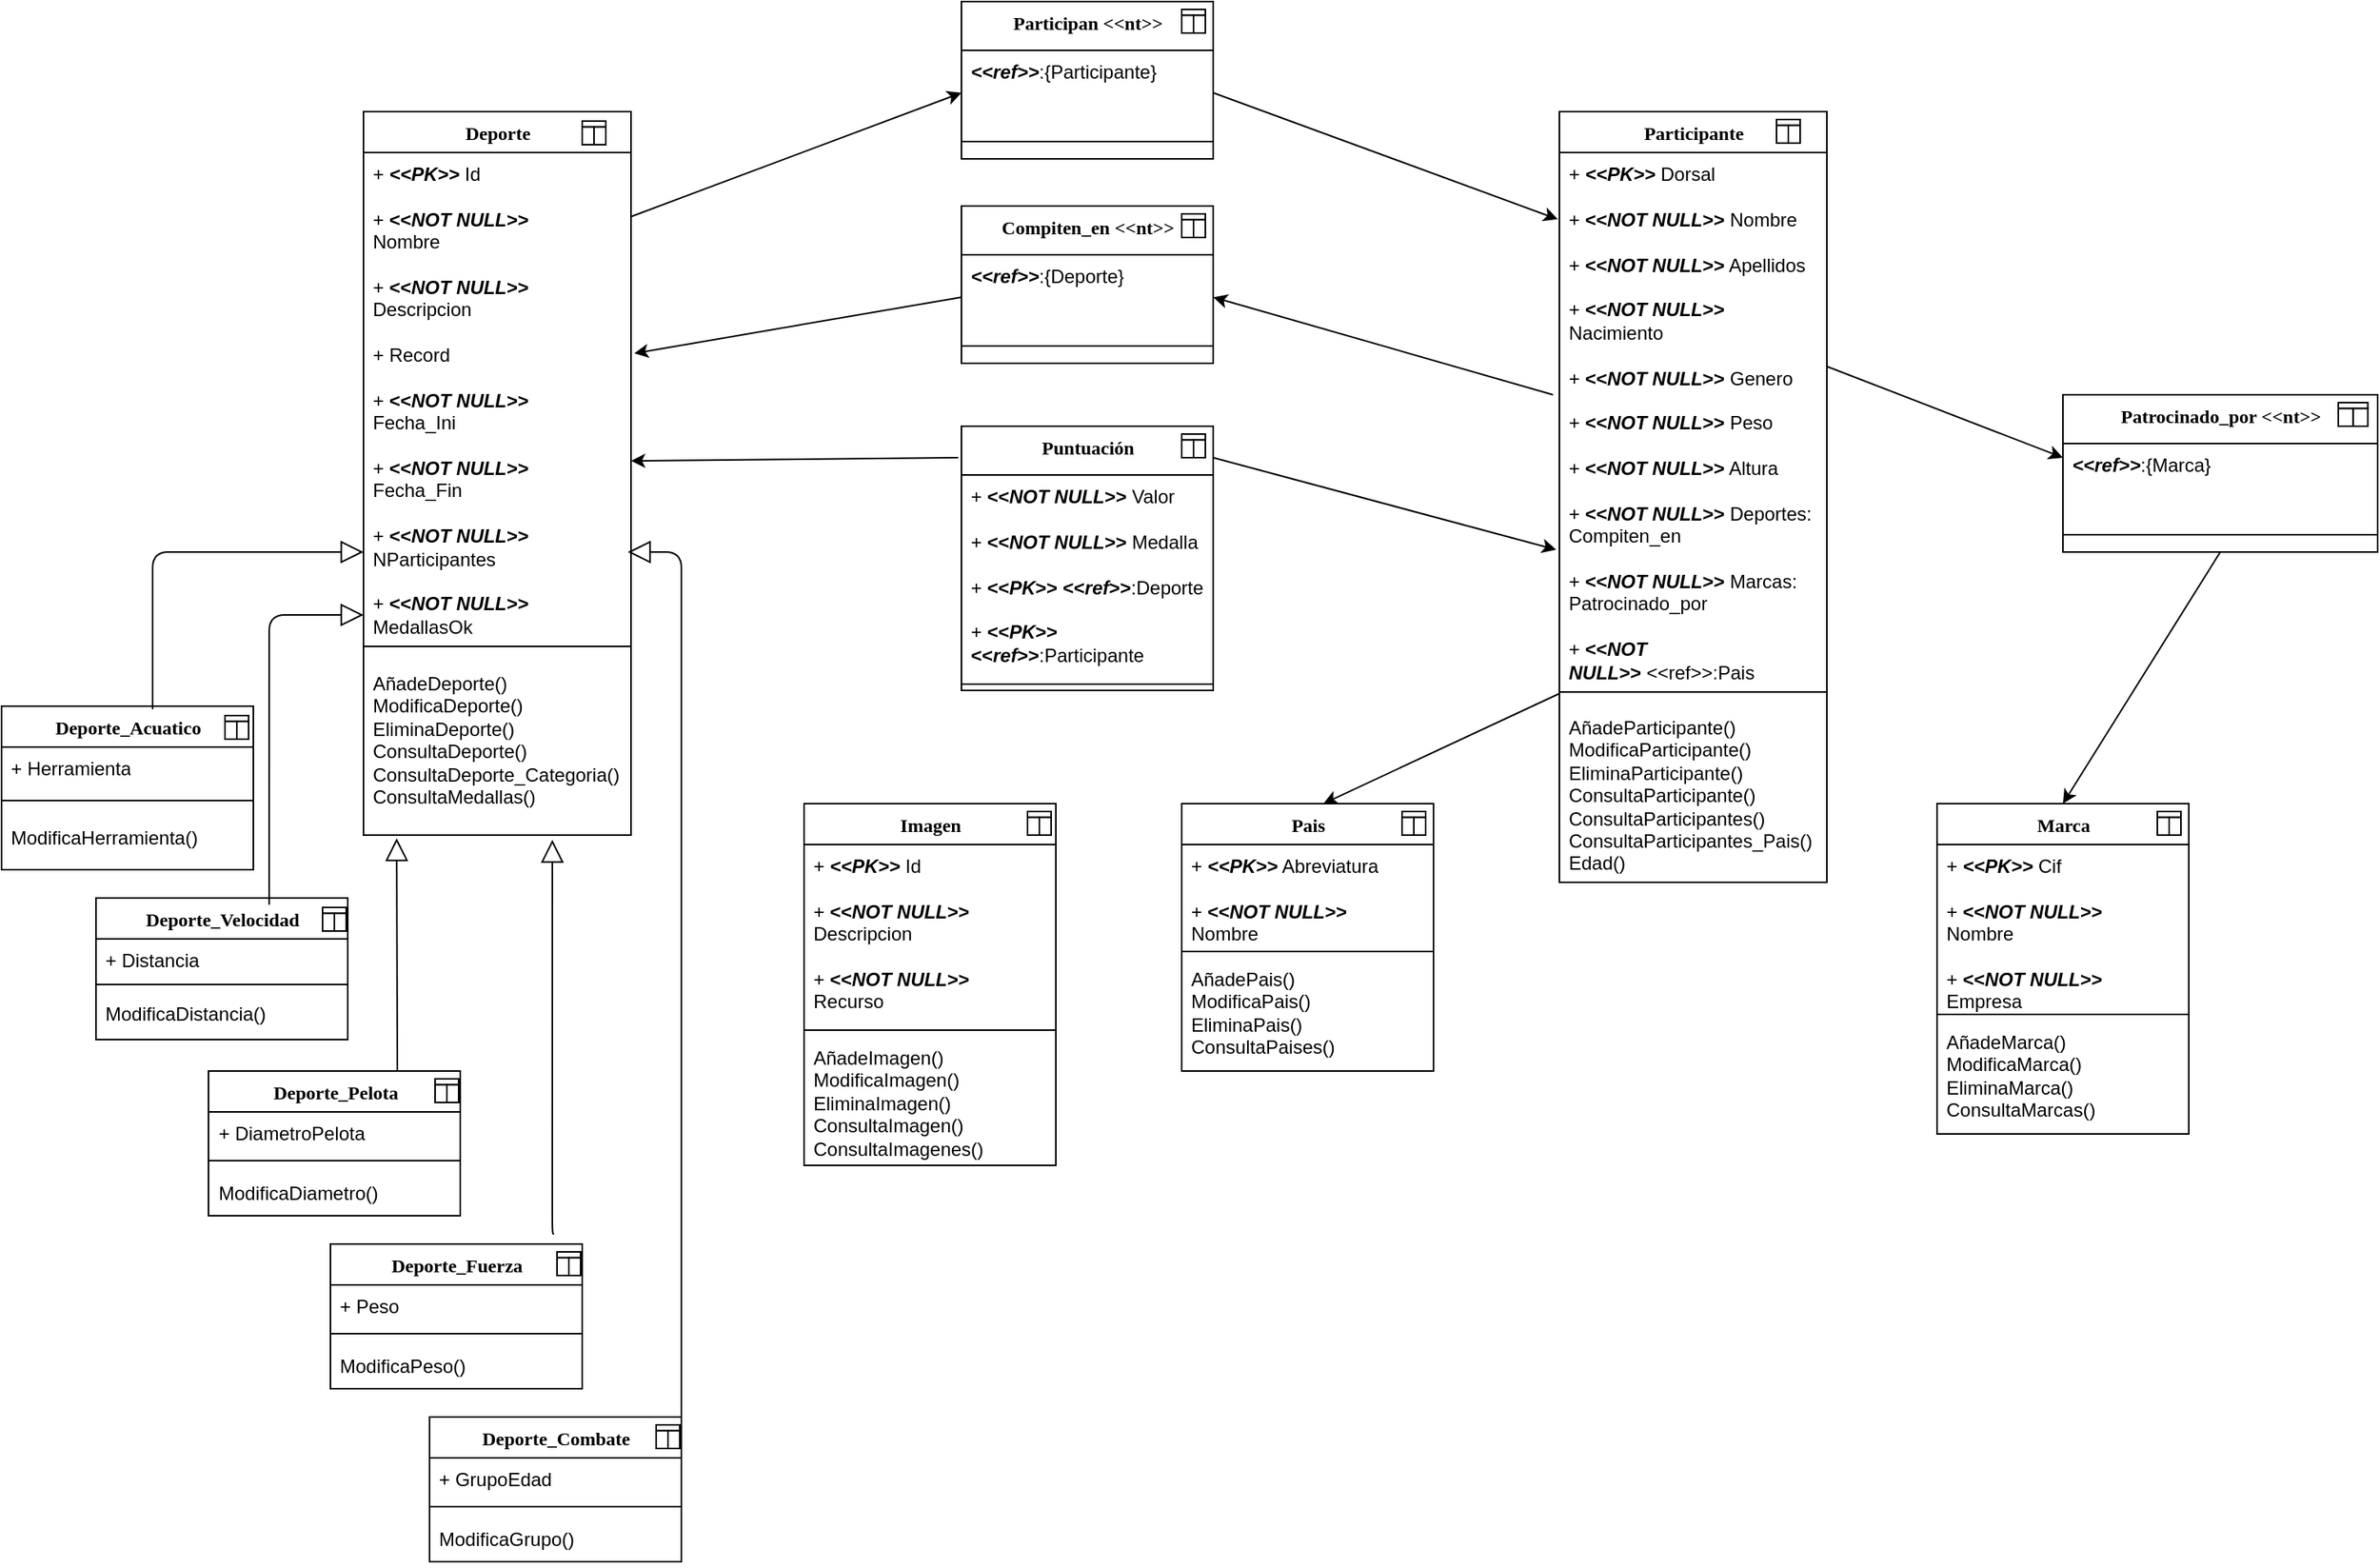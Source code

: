 <mxfile version="12.9.12" type="device"><diagram name="Page-1" id="6133507b-19e7-1e82-6fc7-422aa6c4b21f"><mxGraphModel dx="1790" dy="713" grid="1" gridSize="10" guides="1" tooltips="1" connect="1" arrows="1" fold="1" page="1" pageScale="1" pageWidth="850" pageHeight="1100" background="#ffffff" math="0" shadow="0"><root><mxCell id="0"/><mxCell id="1" parent="0"/><mxCell id="78961159f06e98e8-43" value="Participante" style="swimlane;html=1;fontStyle=1;align=center;verticalAlign=top;childLayout=stackLayout;horizontal=1;startSize=26;horizontalStack=0;resizeParent=1;resizeLast=0;collapsible=1;marginBottom=0;swimlaneFillColor=#ffffff;rounded=0;shadow=0;comic=0;labelBackgroundColor=none;strokeWidth=1;fillColor=none;fontFamily=Verdana;fontSize=12" parent="1" vertex="1"><mxGeometry x="1000" y="80" width="170" height="490" as="geometry"><mxRectangle x="665" y="136.0" width="100" height="26" as="alternateBounds"/></mxGeometry></mxCell><mxCell id="78961159f06e98e8-44" value="+ &lt;i&gt;&lt;b&gt;&amp;lt;&amp;lt;PK&amp;gt;&amp;gt;&lt;/b&gt;&lt;/i&gt; Dorsal&lt;br&gt;&lt;br&gt;+ &lt;b&gt;&amp;lt;&amp;lt;&lt;i&gt;NOT NULL&lt;/i&gt;&amp;gt;&amp;gt;&lt;/b&gt; Nombre&lt;br&gt;&lt;br&gt;+ &lt;b&gt;&amp;lt;&amp;lt;&lt;i&gt;NOT NULL&lt;/i&gt;&amp;gt;&amp;gt;&lt;/b&gt; Apellidos&lt;br&gt;&lt;br&gt;+ &lt;b&gt;&amp;lt;&amp;lt;&lt;i&gt;NOT NULL&lt;/i&gt;&amp;gt;&amp;gt;&lt;/b&gt; Nacimiento&lt;br&gt;&lt;br&gt;+ &lt;b&gt;&amp;lt;&amp;lt;&lt;i&gt;NOT NULL&lt;/i&gt;&amp;gt;&amp;gt;&lt;/b&gt; Genero&lt;br&gt;&lt;br&gt;+ &lt;b&gt;&amp;lt;&amp;lt;&lt;i&gt;NOT NULL&lt;/i&gt;&amp;gt;&amp;gt;&lt;/b&gt; Peso&lt;br&gt;&lt;br&gt;+ &lt;b&gt;&amp;lt;&amp;lt;&lt;i&gt;NOT NULL&lt;/i&gt;&amp;gt;&amp;gt;&lt;/b&gt; Altura&lt;br&gt;&lt;br&gt;+ &lt;b&gt;&amp;lt;&amp;lt;&lt;i&gt;NOT NULL&lt;/i&gt;&amp;gt;&amp;gt;&lt;/b&gt; Deportes: Compiten_en&lt;br&gt;&lt;br&gt;+&amp;nbsp;&lt;b&gt;&amp;lt;&amp;lt;&lt;i&gt;NOT NULL&lt;/i&gt;&amp;gt;&amp;gt;&lt;/b&gt;&amp;nbsp;Marcas: Patrocinado_por&lt;br&gt;&lt;br&gt;+&amp;nbsp;&lt;b&gt;&amp;lt;&amp;lt;&lt;i&gt;NOT NULL&lt;/i&gt;&amp;gt;&amp;gt;&lt;/b&gt;&amp;nbsp;&amp;lt;&amp;lt;ref&amp;gt;&amp;gt;:Pais" style="text;html=1;strokeColor=none;fillColor=none;align=left;verticalAlign=top;spacingLeft=4;spacingRight=4;whiteSpace=wrap;overflow=hidden;rotatable=0;points=[[0,0.5],[1,0.5]];portConstraint=eastwest;" parent="78961159f06e98e8-43" vertex="1"><mxGeometry y="26" width="170" height="334" as="geometry"/></mxCell><mxCell id="78961159f06e98e8-51" value="" style="line;html=1;strokeWidth=1;fillColor=none;align=left;verticalAlign=middle;spacingTop=-1;spacingLeft=3;spacingRight=3;rotatable=0;labelPosition=right;points=[];portConstraint=eastwest;" parent="78961159f06e98e8-43" vertex="1"><mxGeometry y="360" width="170" height="18" as="geometry"/></mxCell><mxCell id="RrK6YkFei6Kl3_vLixQs-23" value="AñadeParticipante()&lt;br&gt;ModificaParticipante()&lt;br&gt;EliminaParticipante()&lt;br&gt;ConsultaParticipante()&lt;br&gt;ConsultaParticipantes()&lt;br&gt;ConsultaParticipantes_Pais()&lt;br&gt;Edad()" style="text;html=1;strokeColor=none;fillColor=none;align=left;verticalAlign=top;spacingLeft=4;spacingRight=4;whiteSpace=wrap;overflow=hidden;rotatable=0;points=[[0,0.5],[1,0.5]];portConstraint=eastwest;" parent="78961159f06e98e8-43" vertex="1"><mxGeometry y="378" width="170" height="112" as="geometry"/></mxCell><mxCell id="78961159f06e98e8-69" value="Pais" style="swimlane;html=1;fontStyle=1;align=center;verticalAlign=top;childLayout=stackLayout;horizontal=1;startSize=26;horizontalStack=0;resizeParent=1;resizeLast=0;collapsible=1;marginBottom=0;swimlaneFillColor=#ffffff;rounded=0;shadow=0;comic=0;labelBackgroundColor=none;strokeWidth=1;fillColor=none;fontFamily=Verdana;fontSize=12" parent="1" vertex="1"><mxGeometry x="760" y="520" width="160" height="170" as="geometry"/></mxCell><mxCell id="78961159f06e98e8-70" value="+ &lt;i&gt;&lt;b&gt;&amp;lt;&amp;lt;PK&amp;gt;&amp;gt;&lt;/b&gt;&lt;/i&gt; Abreviatura&lt;br&gt;&lt;br&gt;+&amp;nbsp;&lt;b&gt;&amp;lt;&amp;lt;&lt;i&gt;NOT NULL&lt;/i&gt;&amp;gt;&amp;gt;&lt;/b&gt;&amp;nbsp;&lt;br&gt;Nombre" style="text;html=1;strokeColor=none;fillColor=none;align=left;verticalAlign=top;spacingLeft=4;spacingRight=4;whiteSpace=wrap;overflow=hidden;rotatable=0;points=[[0,0.5],[1,0.5]];portConstraint=eastwest;" parent="78961159f06e98e8-69" vertex="1"><mxGeometry y="26" width="160" height="64" as="geometry"/></mxCell><mxCell id="78961159f06e98e8-77" value="" style="line;html=1;strokeWidth=1;fillColor=none;align=left;verticalAlign=middle;spacingTop=-1;spacingLeft=3;spacingRight=3;rotatable=0;labelPosition=right;points=[];portConstraint=eastwest;" parent="78961159f06e98e8-69" vertex="1"><mxGeometry y="90" width="160" height="8" as="geometry"/></mxCell><mxCell id="RrK6YkFei6Kl3_vLixQs-21" value="AñadePais()&lt;br&gt;ModificaPais()&lt;br&gt;EliminaPais()&lt;br&gt;ConsultaPaises()" style="text;html=1;strokeColor=none;fillColor=none;align=left;verticalAlign=top;spacingLeft=4;spacingRight=4;whiteSpace=wrap;overflow=hidden;rotatable=0;points=[[0,0.5],[1,0.5]];portConstraint=eastwest;" parent="78961159f06e98e8-69" vertex="1"><mxGeometry y="98" width="160" height="72" as="geometry"/></mxCell><mxCell id="235556782a83e6d0-1" value="Marca" style="swimlane;html=1;fontStyle=1;align=center;verticalAlign=top;childLayout=stackLayout;horizontal=1;startSize=26;horizontalStack=0;resizeParent=1;resizeLast=0;collapsible=1;marginBottom=0;swimlaneFillColor=#ffffff;rounded=0;shadow=0;comic=0;labelBackgroundColor=none;strokeWidth=1;fillColor=none;fontFamily=Verdana;fontSize=12" parent="1" vertex="1"><mxGeometry x="1240" y="520" width="160" height="210" as="geometry"/></mxCell><mxCell id="235556782a83e6d0-2" value="+ &lt;i&gt;&lt;b&gt;&amp;lt;&amp;lt;PK&amp;gt;&amp;gt;&lt;/b&gt;&lt;/i&gt; Cif&lt;br&gt;&lt;br&gt;+&amp;nbsp;&lt;b&gt;&amp;lt;&amp;lt;&lt;i&gt;NOT NULL&lt;/i&gt;&amp;gt;&amp;gt;&lt;/b&gt;&amp;nbsp;&lt;br&gt;Nombre&lt;br&gt;&lt;br&gt;+&amp;nbsp;&lt;b&gt;&amp;lt;&amp;lt;&lt;i&gt;NOT NULL&lt;/i&gt;&amp;gt;&amp;gt;&lt;/b&gt;&amp;nbsp;&lt;br&gt;Empresa" style="text;html=1;strokeColor=none;fillColor=none;align=left;verticalAlign=top;spacingLeft=4;spacingRight=4;whiteSpace=wrap;overflow=hidden;rotatable=0;points=[[0,0.5],[1,0.5]];portConstraint=eastwest;" parent="235556782a83e6d0-1" vertex="1"><mxGeometry y="26" width="160" height="104" as="geometry"/></mxCell><mxCell id="235556782a83e6d0-6" value="" style="line;html=1;strokeWidth=1;fillColor=none;align=left;verticalAlign=middle;spacingTop=-1;spacingLeft=3;spacingRight=3;rotatable=0;labelPosition=right;points=[];portConstraint=eastwest;" parent="235556782a83e6d0-1" vertex="1"><mxGeometry y="130" width="160" height="8" as="geometry"/></mxCell><mxCell id="RrK6YkFei6Kl3_vLixQs-22" value="AñadeMarca()&lt;br&gt;ModificaMarca()&lt;br&gt;EliminaMarca()&lt;br&gt;ConsultaMarcas()" style="text;html=1;strokeColor=none;fillColor=none;align=left;verticalAlign=top;spacingLeft=4;spacingRight=4;whiteSpace=wrap;overflow=hidden;rotatable=0;points=[[0,0.5],[1,0.5]];portConstraint=eastwest;" parent="235556782a83e6d0-1" vertex="1"><mxGeometry y="138" width="160" height="72" as="geometry"/></mxCell><mxCell id="JG_A_MLzSvhmr40mzmSF-15" value="" style="group" parent="1" vertex="1" connectable="0"><mxGeometry x="1138" y="85" width="15" height="15" as="geometry"/></mxCell><mxCell id="JG_A_MLzSvhmr40mzmSF-16" value="" style="verticalLabelPosition=bottom;verticalAlign=top;html=1;shape=mxgraph.basic.rect;fillColor2=none;strokeWidth=1;size=20;indent=5;" parent="JG_A_MLzSvhmr40mzmSF-15" vertex="1"><mxGeometry width="15" height="3.75" as="geometry"/></mxCell><mxCell id="JG_A_MLzSvhmr40mzmSF-17" value="" style="verticalLabelPosition=bottom;verticalAlign=top;html=1;shape=mxgraph.basic.rect;fillColor2=none;strokeWidth=1;size=20;indent=5;direction=south;" parent="JG_A_MLzSvhmr40mzmSF-15" vertex="1"><mxGeometry x="7.5" y="3.75" width="7.5" height="11.25" as="geometry"/></mxCell><mxCell id="JG_A_MLzSvhmr40mzmSF-18" value="" style="verticalLabelPosition=bottom;verticalAlign=top;html=1;shape=mxgraph.basic.rect;fillColor2=none;strokeWidth=1;size=20;indent=5;direction=south;" parent="JG_A_MLzSvhmr40mzmSF-15" vertex="1"><mxGeometry y="3.75" width="7.5" height="11.25" as="geometry"/></mxCell><mxCell id="JG_A_MLzSvhmr40mzmSF-19" value="" style="group" parent="1" vertex="1" connectable="0"><mxGeometry x="379" y="86" width="15" height="15" as="geometry"/></mxCell><mxCell id="JG_A_MLzSvhmr40mzmSF-20" value="" style="verticalLabelPosition=bottom;verticalAlign=top;html=1;shape=mxgraph.basic.rect;fillColor2=none;strokeWidth=1;size=20;indent=5;" parent="JG_A_MLzSvhmr40mzmSF-19" vertex="1"><mxGeometry width="15" height="3.75" as="geometry"/></mxCell><mxCell id="JG_A_MLzSvhmr40mzmSF-21" value="" style="verticalLabelPosition=bottom;verticalAlign=top;html=1;shape=mxgraph.basic.rect;fillColor2=none;strokeWidth=1;size=20;indent=5;direction=south;" parent="JG_A_MLzSvhmr40mzmSF-19" vertex="1"><mxGeometry x="7.5" y="3.75" width="7.5" height="11.25" as="geometry"/></mxCell><mxCell id="JG_A_MLzSvhmr40mzmSF-22" value="" style="verticalLabelPosition=bottom;verticalAlign=top;html=1;shape=mxgraph.basic.rect;fillColor2=none;strokeWidth=1;size=20;indent=5;direction=south;" parent="JG_A_MLzSvhmr40mzmSF-19" vertex="1"><mxGeometry y="3.75" width="7.5" height="11.25" as="geometry"/></mxCell><mxCell id="JG_A_MLzSvhmr40mzmSF-23" value="" style="group" parent="1" vertex="1" connectable="0"><mxGeometry x="662" y="525" width="15" height="15" as="geometry"/></mxCell><mxCell id="JG_A_MLzSvhmr40mzmSF-24" value="" style="verticalLabelPosition=bottom;verticalAlign=top;html=1;shape=mxgraph.basic.rect;fillColor2=none;strokeWidth=1;size=20;indent=5;" parent="JG_A_MLzSvhmr40mzmSF-23" vertex="1"><mxGeometry width="15" height="3.75" as="geometry"/></mxCell><mxCell id="JG_A_MLzSvhmr40mzmSF-25" value="" style="verticalLabelPosition=bottom;verticalAlign=top;html=1;shape=mxgraph.basic.rect;fillColor2=none;strokeWidth=1;size=20;indent=5;direction=south;" parent="JG_A_MLzSvhmr40mzmSF-23" vertex="1"><mxGeometry x="7.5" y="3.75" width="7.5" height="11.25" as="geometry"/></mxCell><mxCell id="JG_A_MLzSvhmr40mzmSF-26" value="" style="verticalLabelPosition=bottom;verticalAlign=top;html=1;shape=mxgraph.basic.rect;fillColor2=none;strokeWidth=1;size=20;indent=5;direction=south;" parent="JG_A_MLzSvhmr40mzmSF-23" vertex="1"><mxGeometry y="3.75" width="7.5" height="11.25" as="geometry"/></mxCell><mxCell id="JG_A_MLzSvhmr40mzmSF-31" value="" style="group" parent="1" vertex="1" connectable="0"><mxGeometry x="900" y="525" width="15" height="15" as="geometry"/></mxCell><mxCell id="JG_A_MLzSvhmr40mzmSF-32" value="" style="verticalLabelPosition=bottom;verticalAlign=top;html=1;shape=mxgraph.basic.rect;fillColor2=none;strokeWidth=1;size=20;indent=5;" parent="JG_A_MLzSvhmr40mzmSF-31" vertex="1"><mxGeometry width="15" height="3.75" as="geometry"/></mxCell><mxCell id="JG_A_MLzSvhmr40mzmSF-33" value="" style="verticalLabelPosition=bottom;verticalAlign=top;html=1;shape=mxgraph.basic.rect;fillColor2=none;strokeWidth=1;size=20;indent=5;direction=south;" parent="JG_A_MLzSvhmr40mzmSF-31" vertex="1"><mxGeometry x="7.5" y="3.75" width="7.5" height="11.25" as="geometry"/></mxCell><mxCell id="JG_A_MLzSvhmr40mzmSF-34" value="" style="verticalLabelPosition=bottom;verticalAlign=top;html=1;shape=mxgraph.basic.rect;fillColor2=none;strokeWidth=1;size=20;indent=5;direction=south;" parent="JG_A_MLzSvhmr40mzmSF-31" vertex="1"><mxGeometry y="3.75" width="7.5" height="11.25" as="geometry"/></mxCell><mxCell id="JG_A_MLzSvhmr40mzmSF-35" value="" style="group" parent="1" vertex="1" connectable="0"><mxGeometry x="1380" y="525" width="15" height="15" as="geometry"/></mxCell><mxCell id="JG_A_MLzSvhmr40mzmSF-36" value="" style="verticalLabelPosition=bottom;verticalAlign=top;html=1;shape=mxgraph.basic.rect;fillColor2=none;strokeWidth=1;size=20;indent=5;" parent="JG_A_MLzSvhmr40mzmSF-35" vertex="1"><mxGeometry width="15" height="3.75" as="geometry"/></mxCell><mxCell id="JG_A_MLzSvhmr40mzmSF-37" value="" style="verticalLabelPosition=bottom;verticalAlign=top;html=1;shape=mxgraph.basic.rect;fillColor2=none;strokeWidth=1;size=20;indent=5;direction=south;" parent="JG_A_MLzSvhmr40mzmSF-35" vertex="1"><mxGeometry x="7.5" y="3.75" width="7.5" height="11.25" as="geometry"/></mxCell><mxCell id="JG_A_MLzSvhmr40mzmSF-38" value="" style="verticalLabelPosition=bottom;verticalAlign=top;html=1;shape=mxgraph.basic.rect;fillColor2=none;strokeWidth=1;size=20;indent=5;direction=south;" parent="JG_A_MLzSvhmr40mzmSF-35" vertex="1"><mxGeometry y="3.75" width="7.5" height="11.25" as="geometry"/></mxCell><mxCell id="78961159f06e98e8-17" value="Deporte" style="swimlane;html=1;fontStyle=1;align=center;verticalAlign=top;childLayout=stackLayout;horizontal=1;startSize=26;horizontalStack=0;resizeParent=1;resizeLast=0;collapsible=1;marginBottom=0;swimlaneFillColor=#ffffff;rounded=0;shadow=0;comic=0;labelBackgroundColor=none;strokeWidth=1;fillColor=none;fontFamily=Verdana;fontSize=12" parent="1" vertex="1"><mxGeometry x="240" y="80" width="170" height="460" as="geometry"/></mxCell><mxCell id="78961159f06e98e8-23" value="+ &lt;i&gt;&lt;b&gt;&amp;lt;&amp;lt;PK&amp;gt;&amp;gt;&lt;/b&gt;&lt;/i&gt; Id&lt;br&gt;&lt;br&gt;+&amp;nbsp;&lt;b&gt;&amp;lt;&amp;lt;&lt;i&gt;NOT NULL&lt;/i&gt;&amp;gt;&amp;gt;&lt;/b&gt;&amp;nbsp;&lt;br&gt;Nombre&lt;br&gt;&lt;br&gt;+&amp;nbsp;&lt;b&gt;&amp;lt;&amp;lt;&lt;i&gt;NOT NULL&lt;/i&gt;&amp;gt;&amp;gt;&lt;/b&gt;&amp;nbsp;&lt;br&gt;Descripcion&lt;br&gt;&lt;br&gt;+ Record&lt;br&gt;&lt;br&gt;+&amp;nbsp;&lt;b&gt;&amp;lt;&amp;lt;&lt;i&gt;NOT NULL&lt;/i&gt;&amp;gt;&amp;gt;&lt;/b&gt;&amp;nbsp;&lt;br&gt;Fecha_Ini&lt;br&gt;&lt;br&gt;+&amp;nbsp;&lt;b&gt;&amp;lt;&amp;lt;&lt;i&gt;NOT NULL&lt;/i&gt;&amp;gt;&amp;gt;&lt;/b&gt;&amp;nbsp;&lt;br&gt;Fecha_Fin&lt;br&gt;&lt;br&gt;+&amp;nbsp;&lt;b&gt;&amp;lt;&amp;lt;&lt;i&gt;NOT NULL&lt;/i&gt;&amp;gt;&amp;gt;&lt;/b&gt;&amp;nbsp;&lt;br&gt;NParticipantes&lt;br&gt;&lt;br&gt;+&amp;nbsp;&lt;b&gt;&amp;lt;&amp;lt;&lt;i&gt;NOT NULL&lt;/i&gt;&amp;gt;&amp;gt;&lt;/b&gt;&amp;nbsp;&lt;br&gt;MedallasOk" style="text;html=1;strokeColor=none;fillColor=none;align=left;verticalAlign=top;spacingLeft=4;spacingRight=4;whiteSpace=wrap;overflow=hidden;rotatable=0;points=[[0,0.5],[1,0.5]];portConstraint=eastwest;" parent="78961159f06e98e8-17" vertex="1"><mxGeometry y="26" width="170" height="304" as="geometry"/></mxCell><mxCell id="78961159f06e98e8-19" value="" style="line;html=1;strokeWidth=1;fillColor=none;align=left;verticalAlign=middle;spacingTop=-1;spacingLeft=3;spacingRight=3;rotatable=0;labelPosition=right;points=[];portConstraint=eastwest;" parent="78961159f06e98e8-17" vertex="1"><mxGeometry y="330" width="170" height="20" as="geometry"/></mxCell><mxCell id="RrK6YkFei6Kl3_vLixQs-16" value="AñadeDeporte()&lt;br&gt;ModificaDeporte()&lt;br&gt;EliminaDeporte()&lt;br&gt;ConsultaDeporte()&lt;br&gt;ConsultaDeporte_Categoria()&lt;br&gt;ConsultaMedallas()" style="text;html=1;strokeColor=none;fillColor=none;align=left;verticalAlign=top;spacingLeft=4;spacingRight=4;whiteSpace=wrap;overflow=hidden;rotatable=0;points=[[0,0.5],[1,0.5]];portConstraint=eastwest;" parent="78961159f06e98e8-17" vertex="1"><mxGeometry y="350" width="170" height="110" as="geometry"/></mxCell><mxCell id="JG_A_MLzSvhmr40mzmSF-39" value="" style="edgeStyle=segmentEdgeStyle;endArrow=block;html=1;strokeWidth=1;endFill=0;strokeColor=#000000;jumpSize=6;endSize=12;" parent="1" edge="1"><mxGeometry width="50" height="50" relative="1" as="geometry"><mxPoint x="106" y="460" as="sourcePoint"/><mxPoint x="240" y="360" as="targetPoint"/><Array as="points"><mxPoint x="106" y="360"/><mxPoint x="240" y="360"/></Array></mxGeometry></mxCell><mxCell id="JG_A_MLzSvhmr40mzmSF-45" value="" style="group" parent="1" vertex="1" connectable="0"><mxGeometry x="152" y="464" width="15" height="15" as="geometry"/></mxCell><mxCell id="JG_A_MLzSvhmr40mzmSF-46" value="" style="verticalLabelPosition=bottom;verticalAlign=top;html=1;shape=mxgraph.basic.rect;fillColor2=none;strokeWidth=1;size=20;indent=5;" parent="JG_A_MLzSvhmr40mzmSF-45" vertex="1"><mxGeometry width="15" height="3.75" as="geometry"/></mxCell><mxCell id="JG_A_MLzSvhmr40mzmSF-47" value="" style="verticalLabelPosition=bottom;verticalAlign=top;html=1;shape=mxgraph.basic.rect;fillColor2=none;strokeWidth=1;size=20;indent=5;direction=south;" parent="JG_A_MLzSvhmr40mzmSF-45" vertex="1"><mxGeometry x="7.5" y="3.75" width="7.5" height="11.25" as="geometry"/></mxCell><mxCell id="JG_A_MLzSvhmr40mzmSF-48" value="" style="verticalLabelPosition=bottom;verticalAlign=top;html=1;shape=mxgraph.basic.rect;fillColor2=none;strokeWidth=1;size=20;indent=5;direction=south;" parent="JG_A_MLzSvhmr40mzmSF-45" vertex="1"><mxGeometry y="3.75" width="7.5" height="11.25" as="geometry"/></mxCell><mxCell id="JG_A_MLzSvhmr40mzmSF-49" value="" style="group" parent="1" vertex="1" connectable="0"><mxGeometry x="214" y="586" width="15" height="15" as="geometry"/></mxCell><mxCell id="JG_A_MLzSvhmr40mzmSF-50" value="" style="verticalLabelPosition=bottom;verticalAlign=top;html=1;shape=mxgraph.basic.rect;fillColor2=none;strokeWidth=1;size=20;indent=5;" parent="JG_A_MLzSvhmr40mzmSF-49" vertex="1"><mxGeometry width="15" height="3.75" as="geometry"/></mxCell><mxCell id="JG_A_MLzSvhmr40mzmSF-51" value="" style="verticalLabelPosition=bottom;verticalAlign=top;html=1;shape=mxgraph.basic.rect;fillColor2=none;strokeWidth=1;size=20;indent=5;direction=south;" parent="JG_A_MLzSvhmr40mzmSF-49" vertex="1"><mxGeometry x="7.5" y="3.75" width="7.5" height="11.25" as="geometry"/></mxCell><mxCell id="JG_A_MLzSvhmr40mzmSF-52" value="" style="verticalLabelPosition=bottom;verticalAlign=top;html=1;shape=mxgraph.basic.rect;fillColor2=none;strokeWidth=1;size=20;indent=5;direction=south;" parent="JG_A_MLzSvhmr40mzmSF-49" vertex="1"><mxGeometry y="3.75" width="7.5" height="11.25" as="geometry"/></mxCell><mxCell id="JG_A_MLzSvhmr40mzmSF-56" value="" style="edgeStyle=segmentEdgeStyle;endArrow=block;html=1;strokeWidth=1;endFill=0;strokeColor=#000000;jumpSize=6;endSize=12;exitX=0.688;exitY=0.047;exitDx=0;exitDy=0;exitPerimeter=0;" parent="1" source="JG_A_MLzSvhmr40mzmSF-53" edge="1"><mxGeometry width="50" height="50" relative="1" as="geometry"><mxPoint x="210" y="495" as="sourcePoint"/><mxPoint x="240" y="400" as="targetPoint"/><Array as="points"><mxPoint x="210" y="400"/><mxPoint x="240" y="400"/></Array></mxGeometry></mxCell><mxCell id="JG_A_MLzSvhmr40mzmSF-63" value="" style="group" parent="1" vertex="1" connectable="0"><mxGeometry x="141.5" y="690" width="160" height="43" as="geometry"/></mxCell><mxCell id="JG_A_MLzSvhmr40mzmSF-57" value="" style="group" parent="JG_A_MLzSvhmr40mzmSF-63" vertex="1" connectable="0"><mxGeometry x="144" y="5" width="15" height="15" as="geometry"/></mxCell><mxCell id="JG_A_MLzSvhmr40mzmSF-58" value="" style="verticalLabelPosition=bottom;verticalAlign=top;html=1;shape=mxgraph.basic.rect;fillColor2=none;strokeWidth=1;size=20;indent=5;" parent="JG_A_MLzSvhmr40mzmSF-57" vertex="1"><mxGeometry width="15" height="3.75" as="geometry"/></mxCell><mxCell id="JG_A_MLzSvhmr40mzmSF-59" value="" style="verticalLabelPosition=bottom;verticalAlign=top;html=1;shape=mxgraph.basic.rect;fillColor2=none;strokeWidth=1;size=20;indent=5;direction=south;" parent="JG_A_MLzSvhmr40mzmSF-57" vertex="1"><mxGeometry x="7.5" y="3.75" width="7.5" height="11.25" as="geometry"/></mxCell><mxCell id="JG_A_MLzSvhmr40mzmSF-60" value="" style="verticalLabelPosition=bottom;verticalAlign=top;html=1;shape=mxgraph.basic.rect;fillColor2=none;strokeWidth=1;size=20;indent=5;direction=south;" parent="JG_A_MLzSvhmr40mzmSF-57" vertex="1"><mxGeometry y="3.75" width="7.5" height="11.25" as="geometry"/></mxCell><mxCell id="JG_A_MLzSvhmr40mzmSF-61" value="Deporte_Pelota" style="swimlane;html=1;fontStyle=1;align=center;verticalAlign=top;childLayout=stackLayout;horizontal=1;startSize=26;horizontalStack=0;resizeParent=1;resizeLast=0;collapsible=1;marginBottom=0;swimlaneFillColor=#ffffff;rounded=0;shadow=0;comic=0;labelBackgroundColor=none;strokeWidth=1;fillColor=none;fontFamily=Verdana;fontSize=12" parent="JG_A_MLzSvhmr40mzmSF-63" vertex="1"><mxGeometry width="160" height="92" as="geometry"/></mxCell><mxCell id="XrF7s-RHu0ZAnnEoL_nJ-5" value="+ DiametroPelota" style="text;html=1;strokeColor=none;fillColor=none;align=left;verticalAlign=top;spacingLeft=4;spacingRight=4;whiteSpace=wrap;overflow=hidden;rotatable=0;points=[[0,0.5],[1,0.5]];portConstraint=eastwest;" vertex="1" parent="JG_A_MLzSvhmr40mzmSF-61"><mxGeometry y="26" width="160" height="24" as="geometry"/></mxCell><mxCell id="JG_A_MLzSvhmr40mzmSF-62" value="" style="line;html=1;strokeWidth=1;fillColor=none;align=left;verticalAlign=middle;spacingTop=-1;spacingLeft=3;spacingRight=3;rotatable=0;labelPosition=right;points=[];portConstraint=eastwest;" parent="JG_A_MLzSvhmr40mzmSF-61" vertex="1"><mxGeometry y="50" width="160" height="14" as="geometry"/></mxCell><mxCell id="XrF7s-RHu0ZAnnEoL_nJ-6" value="ModificaDiametro()" style="text;html=1;strokeColor=none;fillColor=none;align=left;verticalAlign=top;spacingLeft=4;spacingRight=4;whiteSpace=wrap;overflow=hidden;rotatable=0;points=[[0,0.5],[1,0.5]];portConstraint=eastwest;" vertex="1" parent="JG_A_MLzSvhmr40mzmSF-61"><mxGeometry y="64" width="160" height="28" as="geometry"/></mxCell><mxCell id="JG_A_MLzSvhmr40mzmSF-64" value="" style="edgeStyle=segmentEdgeStyle;endArrow=block;html=1;strokeWidth=1;endFill=0;strokeColor=#000000;jumpSize=6;endSize=12;exitX=0.75;exitY=0;exitDx=0;exitDy=0;entryX=0.124;entryY=1.018;entryDx=0;entryDy=0;entryPerimeter=0;" parent="1" edge="1" target="RrK6YkFei6Kl3_vLixQs-16" source="JG_A_MLzSvhmr40mzmSF-61"><mxGeometry width="50" height="50" relative="1" as="geometry"><mxPoint x="320" y="610" as="sourcePoint"/><mxPoint x="262" y="500" as="targetPoint"/><Array as="points"/></mxGeometry></mxCell><mxCell id="JG_A_MLzSvhmr40mzmSF-65" value="" style="group" parent="1" vertex="1" connectable="0"><mxGeometry x="219" y="800" width="160" height="43" as="geometry"/></mxCell><mxCell id="JG_A_MLzSvhmr40mzmSF-66" value="" style="group" parent="JG_A_MLzSvhmr40mzmSF-65" vertex="1" connectable="0"><mxGeometry x="144" y="5" width="15" height="15" as="geometry"/></mxCell><mxCell id="JG_A_MLzSvhmr40mzmSF-67" value="" style="verticalLabelPosition=bottom;verticalAlign=top;html=1;shape=mxgraph.basic.rect;fillColor2=none;strokeWidth=1;size=20;indent=5;" parent="JG_A_MLzSvhmr40mzmSF-66" vertex="1"><mxGeometry width="15" height="3.75" as="geometry"/></mxCell><mxCell id="JG_A_MLzSvhmr40mzmSF-68" value="" style="verticalLabelPosition=bottom;verticalAlign=top;html=1;shape=mxgraph.basic.rect;fillColor2=none;strokeWidth=1;size=20;indent=5;direction=south;" parent="JG_A_MLzSvhmr40mzmSF-66" vertex="1"><mxGeometry x="7.5" y="3.75" width="7.5" height="11.25" as="geometry"/></mxCell><mxCell id="JG_A_MLzSvhmr40mzmSF-69" value="" style="verticalLabelPosition=bottom;verticalAlign=top;html=1;shape=mxgraph.basic.rect;fillColor2=none;strokeWidth=1;size=20;indent=5;direction=south;" parent="JG_A_MLzSvhmr40mzmSF-66" vertex="1"><mxGeometry y="3.75" width="7.5" height="11.25" as="geometry"/></mxCell><mxCell id="JG_A_MLzSvhmr40mzmSF-70" value="Deporte_Fuerza" style="swimlane;html=1;fontStyle=1;align=center;verticalAlign=top;childLayout=stackLayout;horizontal=1;startSize=26;horizontalStack=0;resizeParent=1;resizeLast=0;collapsible=1;marginBottom=0;swimlaneFillColor=#ffffff;rounded=0;shadow=0;comic=0;labelBackgroundColor=none;strokeWidth=1;fillColor=none;fontFamily=Verdana;fontSize=12" parent="JG_A_MLzSvhmr40mzmSF-65" vertex="1"><mxGeometry width="160" height="92" as="geometry"/></mxCell><mxCell id="XrF7s-RHu0ZAnnEoL_nJ-8" value="+ Peso" style="text;html=1;strokeColor=none;fillColor=none;align=left;verticalAlign=top;spacingLeft=4;spacingRight=4;whiteSpace=wrap;overflow=hidden;rotatable=0;points=[[0,0.5],[1,0.5]];portConstraint=eastwest;" vertex="1" parent="JG_A_MLzSvhmr40mzmSF-70"><mxGeometry y="26" width="160" height="24" as="geometry"/></mxCell><mxCell id="JG_A_MLzSvhmr40mzmSF-71" value="" style="line;html=1;strokeWidth=1;fillColor=none;align=left;verticalAlign=middle;spacingTop=-1;spacingLeft=3;spacingRight=3;rotatable=0;labelPosition=right;points=[];portConstraint=eastwest;" parent="JG_A_MLzSvhmr40mzmSF-70" vertex="1"><mxGeometry y="50" width="160" height="14" as="geometry"/></mxCell><mxCell id="XrF7s-RHu0ZAnnEoL_nJ-9" value="ModificaPeso()" style="text;html=1;strokeColor=none;fillColor=none;align=left;verticalAlign=top;spacingLeft=4;spacingRight=4;whiteSpace=wrap;overflow=hidden;rotatable=0;points=[[0,0.5],[1,0.5]];portConstraint=eastwest;" vertex="1" parent="JG_A_MLzSvhmr40mzmSF-70"><mxGeometry y="64" width="160" height="28" as="geometry"/></mxCell><mxCell id="JG_A_MLzSvhmr40mzmSF-73" value="" style="group" parent="1" vertex="1" connectable="0"><mxGeometry x="282" y="910" width="160" height="43" as="geometry"/></mxCell><mxCell id="JG_A_MLzSvhmr40mzmSF-74" value="" style="group" parent="JG_A_MLzSvhmr40mzmSF-73" vertex="1" connectable="0"><mxGeometry x="144" y="5" width="15" height="15" as="geometry"/></mxCell><mxCell id="JG_A_MLzSvhmr40mzmSF-75" value="" style="verticalLabelPosition=bottom;verticalAlign=top;html=1;shape=mxgraph.basic.rect;fillColor2=none;strokeWidth=1;size=20;indent=5;" parent="JG_A_MLzSvhmr40mzmSF-74" vertex="1"><mxGeometry width="15" height="3.75" as="geometry"/></mxCell><mxCell id="JG_A_MLzSvhmr40mzmSF-76" value="" style="verticalLabelPosition=bottom;verticalAlign=top;html=1;shape=mxgraph.basic.rect;fillColor2=none;strokeWidth=1;size=20;indent=5;direction=south;" parent="JG_A_MLzSvhmr40mzmSF-74" vertex="1"><mxGeometry x="7.5" y="3.75" width="7.5" height="11.25" as="geometry"/></mxCell><mxCell id="JG_A_MLzSvhmr40mzmSF-77" value="" style="verticalLabelPosition=bottom;verticalAlign=top;html=1;shape=mxgraph.basic.rect;fillColor2=none;strokeWidth=1;size=20;indent=5;direction=south;" parent="JG_A_MLzSvhmr40mzmSF-74" vertex="1"><mxGeometry y="3.75" width="7.5" height="11.25" as="geometry"/></mxCell><mxCell id="JG_A_MLzSvhmr40mzmSF-78" value="Deporte_Combate" style="swimlane;html=1;fontStyle=1;align=center;verticalAlign=top;childLayout=stackLayout;horizontal=1;startSize=26;horizontalStack=0;resizeParent=1;resizeLast=0;collapsible=1;marginBottom=0;swimlaneFillColor=#ffffff;rounded=0;shadow=0;comic=0;labelBackgroundColor=none;strokeWidth=1;fillColor=none;fontFamily=Verdana;fontSize=12" parent="JG_A_MLzSvhmr40mzmSF-73" vertex="1"><mxGeometry width="160" height="92" as="geometry"/></mxCell><mxCell id="XrF7s-RHu0ZAnnEoL_nJ-10" value="+ GrupoEdad" style="text;html=1;strokeColor=none;fillColor=none;align=left;verticalAlign=top;spacingLeft=4;spacingRight=4;whiteSpace=wrap;overflow=hidden;rotatable=0;points=[[0,0.5],[1,0.5]];portConstraint=eastwest;" vertex="1" parent="JG_A_MLzSvhmr40mzmSF-78"><mxGeometry y="26" width="160" height="24" as="geometry"/></mxCell><mxCell id="JG_A_MLzSvhmr40mzmSF-79" value="" style="line;html=1;strokeWidth=1;fillColor=none;align=left;verticalAlign=middle;spacingTop=-1;spacingLeft=3;spacingRight=3;rotatable=0;labelPosition=right;points=[];portConstraint=eastwest;" parent="JG_A_MLzSvhmr40mzmSF-78" vertex="1"><mxGeometry y="50" width="160" height="14" as="geometry"/></mxCell><mxCell id="XrF7s-RHu0ZAnnEoL_nJ-11" value="ModificaGrupo()" style="text;html=1;strokeColor=none;fillColor=none;align=left;verticalAlign=top;spacingLeft=4;spacingRight=4;whiteSpace=wrap;overflow=hidden;rotatable=0;points=[[0,0.5],[1,0.5]];portConstraint=eastwest;" vertex="1" parent="JG_A_MLzSvhmr40mzmSF-78"><mxGeometry y="64" width="160" height="28" as="geometry"/></mxCell><mxCell id="JG_A_MLzSvhmr40mzmSF-80" value="" style="edgeStyle=segmentEdgeStyle;endArrow=block;html=1;strokeWidth=1;endFill=0;strokeColor=#000000;jumpSize=6;endSize=12;exitX=1;exitY=0;exitDx=0;exitDy=0;" parent="1" edge="1" source="JG_A_MLzSvhmr40mzmSF-78"><mxGeometry width="50" height="50" relative="1" as="geometry"><mxPoint x="528" y="750" as="sourcePoint"/><mxPoint x="408" y="360" as="targetPoint"/><Array as="points"><mxPoint x="442" y="360"/></Array></mxGeometry></mxCell><mxCell id="JG_A_MLzSvhmr40mzmSF-41" value="Deporte_Acuatico" style="swimlane;html=1;fontStyle=1;align=center;verticalAlign=top;childLayout=stackLayout;horizontal=1;startSize=26;horizontalStack=0;resizeParent=1;resizeLast=0;collapsible=1;marginBottom=0;swimlaneFillColor=#ffffff;rounded=0;shadow=0;comic=0;labelBackgroundColor=none;strokeWidth=1;fillColor=none;fontFamily=Verdana;fontSize=12" parent="1" vertex="1"><mxGeometry x="10" y="458" width="160" height="104" as="geometry"/></mxCell><mxCell id="XrF7s-RHu0ZAnnEoL_nJ-1" value="+ Herramienta" style="text;html=1;strokeColor=none;fillColor=none;align=left;verticalAlign=top;spacingLeft=4;spacingRight=4;whiteSpace=wrap;overflow=hidden;rotatable=0;points=[[0,0.5],[1,0.5]];portConstraint=eastwest;" vertex="1" parent="JG_A_MLzSvhmr40mzmSF-41"><mxGeometry y="26" width="160" height="24" as="geometry"/></mxCell><mxCell id="JG_A_MLzSvhmr40mzmSF-43" value="" style="line;html=1;strokeWidth=1;fillColor=none;align=left;verticalAlign=middle;spacingTop=-1;spacingLeft=3;spacingRight=3;rotatable=0;labelPosition=right;points=[];portConstraint=eastwest;" parent="JG_A_MLzSvhmr40mzmSF-41" vertex="1"><mxGeometry y="50" width="160" height="20" as="geometry"/></mxCell><mxCell id="XrF7s-RHu0ZAnnEoL_nJ-2" value="ModificaHerramienta()" style="text;html=1;strokeColor=none;fillColor=none;align=left;verticalAlign=top;spacingLeft=4;spacingRight=4;whiteSpace=wrap;overflow=hidden;rotatable=0;points=[[0,0.5],[1,0.5]];portConstraint=eastwest;" vertex="1" parent="JG_A_MLzSvhmr40mzmSF-41"><mxGeometry y="70" width="160" height="34" as="geometry"/></mxCell><mxCell id="JG_A_MLzSvhmr40mzmSF-53" value="Deporte_Velocidad" style="swimlane;html=1;fontStyle=1;align=center;verticalAlign=top;childLayout=stackLayout;horizontal=1;startSize=26;horizontalStack=0;resizeParent=1;resizeLast=0;collapsible=1;marginBottom=0;swimlaneFillColor=#ffffff;rounded=0;shadow=0;comic=0;labelBackgroundColor=none;strokeWidth=1;fillColor=none;fontFamily=Verdana;fontSize=12" parent="1" vertex="1"><mxGeometry x="70" y="580" width="160" height="90" as="geometry"/></mxCell><mxCell id="XrF7s-RHu0ZAnnEoL_nJ-3" value="+ Distancia" style="text;html=1;strokeColor=none;fillColor=none;align=left;verticalAlign=top;spacingLeft=4;spacingRight=4;whiteSpace=wrap;overflow=hidden;rotatable=0;points=[[0,0.5],[1,0.5]];portConstraint=eastwest;" vertex="1" parent="JG_A_MLzSvhmr40mzmSF-53"><mxGeometry y="26" width="160" height="24" as="geometry"/></mxCell><mxCell id="JG_A_MLzSvhmr40mzmSF-55" value="" style="line;html=1;strokeWidth=1;fillColor=none;align=left;verticalAlign=middle;spacingTop=-1;spacingLeft=3;spacingRight=3;rotatable=0;labelPosition=right;points=[];portConstraint=eastwest;" parent="JG_A_MLzSvhmr40mzmSF-53" vertex="1"><mxGeometry y="50" width="160" height="10" as="geometry"/></mxCell><mxCell id="XrF7s-RHu0ZAnnEoL_nJ-4" value="ModificaDistancia()" style="text;html=1;strokeColor=none;fillColor=none;align=left;verticalAlign=top;spacingLeft=4;spacingRight=4;whiteSpace=wrap;overflow=hidden;rotatable=0;points=[[0,0.5],[1,0.5]];portConstraint=eastwest;" vertex="1" parent="JG_A_MLzSvhmr40mzmSF-53"><mxGeometry y="60" width="160" height="28" as="geometry"/></mxCell><mxCell id="XrF7s-RHu0ZAnnEoL_nJ-7" value="" style="edgeStyle=segmentEdgeStyle;endArrow=block;html=1;strokeWidth=1;endFill=0;strokeColor=#000000;jumpSize=6;endSize=12;exitX=0.888;exitY=-0.07;exitDx=0;exitDy=0;entryX=0.706;entryY=1.027;entryDx=0;entryDy=0;entryPerimeter=0;exitPerimeter=0;" edge="1" parent="1" source="JG_A_MLzSvhmr40mzmSF-70" target="RrK6YkFei6Kl3_vLixQs-16"><mxGeometry width="50" height="50" relative="1" as="geometry"><mxPoint x="360.42" y="686.02" as="sourcePoint"/><mxPoint x="360.0" y="458" as="targetPoint"/><Array as="points"/></mxGeometry></mxCell><mxCell id="XrF7s-RHu0ZAnnEoL_nJ-12" value="" style="group" vertex="1" connectable="0" parent="1"><mxGeometry x="620" y="280" width="160" height="160" as="geometry"/></mxCell><mxCell id="JG_A_MLzSvhmr40mzmSF-3" value="Puntuación" style="swimlane;html=1;fontStyle=1;align=center;verticalAlign=top;childLayout=stackLayout;horizontal=1;startSize=31;horizontalStack=0;resizeParent=1;resizeLast=0;collapsible=1;marginBottom=0;swimlaneFillColor=#ffffff;rounded=0;shadow=0;comic=0;labelBackgroundColor=none;strokeWidth=1;fillColor=none;fontFamily=Verdana;fontSize=12" parent="XrF7s-RHu0ZAnnEoL_nJ-12" vertex="1"><mxGeometry width="160" height="168" as="geometry"/></mxCell><mxCell id="XrF7s-RHu0ZAnnEoL_nJ-44" value="" style="endArrow=classic;html=1;exitX=1;exitY=0.134;exitDx=0;exitDy=0;exitPerimeter=0;entryX=-0.012;entryY=0.756;entryDx=0;entryDy=0;entryPerimeter=0;" edge="1" parent="JG_A_MLzSvhmr40mzmSF-3" target="78961159f06e98e8-44"><mxGeometry width="50" height="50" relative="1" as="geometry"><mxPoint x="160" y="19.996" as="sourcePoint"/><mxPoint x="-47.96" y="22.06" as="targetPoint"/></mxGeometry></mxCell><mxCell id="JG_A_MLzSvhmr40mzmSF-4" value="+&amp;nbsp;&lt;b&gt;&amp;lt;&amp;lt;&lt;i&gt;NOT NULL&lt;/i&gt;&amp;gt;&amp;gt;&lt;/b&gt;&amp;nbsp;Valor&lt;br&gt;&lt;br&gt;+&amp;nbsp;&lt;b&gt;&amp;lt;&amp;lt;&lt;i&gt;NOT NULL&lt;/i&gt;&amp;gt;&amp;gt;&lt;/b&gt;&amp;nbsp;Medalla&lt;br&gt;&lt;br&gt;+ &lt;b&gt;&amp;lt;&amp;lt;&lt;i&gt;PK&lt;/i&gt;&amp;gt;&amp;gt; &amp;lt;&amp;lt;&lt;i&gt;ref&lt;/i&gt;&amp;gt;&amp;gt;&lt;/b&gt;:Deporte&lt;br&gt;&lt;br&gt;+ &lt;b&gt;&amp;lt;&amp;lt;&lt;i&gt;PK&lt;/i&gt;&amp;gt;&amp;gt; &amp;lt;&amp;lt;&lt;i&gt;ref&lt;/i&gt;&amp;gt;&amp;gt;&lt;/b&gt;:Participante" style="text;html=1;strokeColor=none;fillColor=none;align=left;verticalAlign=top;spacingLeft=4;spacingRight=4;whiteSpace=wrap;overflow=hidden;rotatable=0;points=[[0,0.5],[1,0.5]];portConstraint=eastwest;" parent="JG_A_MLzSvhmr40mzmSF-3" vertex="1"><mxGeometry y="31" width="160" height="129" as="geometry"/></mxCell><mxCell id="JG_A_MLzSvhmr40mzmSF-5" value="" style="line;html=1;strokeWidth=1;fillColor=none;align=left;verticalAlign=middle;spacingTop=-1;spacingLeft=3;spacingRight=3;rotatable=0;labelPosition=right;points=[];portConstraint=eastwest;" parent="JG_A_MLzSvhmr40mzmSF-3" vertex="1"><mxGeometry y="160" width="160" height="8" as="geometry"/></mxCell><mxCell id="JG_A_MLzSvhmr40mzmSF-14" value="" style="group" parent="XrF7s-RHu0ZAnnEoL_nJ-12" vertex="1" connectable="0"><mxGeometry x="140" y="5" width="15" height="15" as="geometry"/></mxCell><mxCell id="JG_A_MLzSvhmr40mzmSF-11" value="" style="verticalLabelPosition=bottom;verticalAlign=top;html=1;shape=mxgraph.basic.rect;fillColor2=none;strokeWidth=1;size=20;indent=5;" parent="JG_A_MLzSvhmr40mzmSF-14" vertex="1"><mxGeometry width="15" height="3.75" as="geometry"/></mxCell><mxCell id="JG_A_MLzSvhmr40mzmSF-12" value="" style="verticalLabelPosition=bottom;verticalAlign=top;html=1;shape=mxgraph.basic.rect;fillColor2=none;strokeWidth=1;size=20;indent=5;direction=south;" parent="JG_A_MLzSvhmr40mzmSF-14" vertex="1"><mxGeometry x="7.5" y="3.75" width="7.5" height="11.25" as="geometry"/></mxCell><mxCell id="JG_A_MLzSvhmr40mzmSF-13" value="" style="verticalLabelPosition=bottom;verticalAlign=top;html=1;shape=mxgraph.basic.rect;fillColor2=none;strokeWidth=1;size=20;indent=5;direction=south;" parent="JG_A_MLzSvhmr40mzmSF-14" vertex="1"><mxGeometry y="3.75" width="7.5" height="11.25" as="geometry"/></mxCell><mxCell id="XrF7s-RHu0ZAnnEoL_nJ-22" value="" style="group" vertex="1" connectable="0" parent="1"><mxGeometry x="620" y="10" width="160" height="100" as="geometry"/></mxCell><mxCell id="XrF7s-RHu0ZAnnEoL_nJ-23" value="Participan &amp;lt;&amp;lt;nt&amp;gt;&amp;gt;" style="swimlane;html=1;fontStyle=1;align=center;verticalAlign=top;childLayout=stackLayout;horizontal=1;startSize=31;horizontalStack=0;resizeParent=1;resizeLast=0;collapsible=1;marginBottom=0;swimlaneFillColor=#ffffff;rounded=0;shadow=0;comic=0;labelBackgroundColor=none;strokeWidth=1;fillColor=none;fontFamily=Verdana;fontSize=12" vertex="1" parent="XrF7s-RHu0ZAnnEoL_nJ-22"><mxGeometry width="160" height="100" as="geometry"/></mxCell><mxCell id="XrF7s-RHu0ZAnnEoL_nJ-24" value="&lt;b&gt;&lt;i&gt;&amp;lt;&amp;lt;ref&amp;gt;&amp;gt;&lt;/i&gt;&lt;/b&gt;:{Participante}" style="text;html=1;strokeColor=none;fillColor=none;align=left;verticalAlign=top;spacingLeft=4;spacingRight=4;whiteSpace=wrap;overflow=hidden;rotatable=0;points=[[0,0.5],[1,0.5]];portConstraint=eastwest;" vertex="1" parent="XrF7s-RHu0ZAnnEoL_nJ-23"><mxGeometry y="31" width="160" height="54" as="geometry"/></mxCell><mxCell id="XrF7s-RHu0ZAnnEoL_nJ-25" value="" style="line;html=1;strokeWidth=1;fillColor=none;align=left;verticalAlign=middle;spacingTop=-1;spacingLeft=3;spacingRight=3;rotatable=0;labelPosition=right;points=[];portConstraint=eastwest;" vertex="1" parent="XrF7s-RHu0ZAnnEoL_nJ-23"><mxGeometry y="85" width="160" height="8" as="geometry"/></mxCell><mxCell id="XrF7s-RHu0ZAnnEoL_nJ-26" value="" style="group" vertex="1" connectable="0" parent="XrF7s-RHu0ZAnnEoL_nJ-22"><mxGeometry x="140" y="5" width="15" height="15" as="geometry"/></mxCell><mxCell id="XrF7s-RHu0ZAnnEoL_nJ-27" value="" style="verticalLabelPosition=bottom;verticalAlign=top;html=1;shape=mxgraph.basic.rect;fillColor2=none;strokeWidth=1;size=20;indent=5;" vertex="1" parent="XrF7s-RHu0ZAnnEoL_nJ-26"><mxGeometry width="15" height="3.75" as="geometry"/></mxCell><mxCell id="XrF7s-RHu0ZAnnEoL_nJ-28" value="" style="verticalLabelPosition=bottom;verticalAlign=top;html=1;shape=mxgraph.basic.rect;fillColor2=none;strokeWidth=1;size=20;indent=5;direction=south;" vertex="1" parent="XrF7s-RHu0ZAnnEoL_nJ-26"><mxGeometry x="7.5" y="3.75" width="7.5" height="11.25" as="geometry"/></mxCell><mxCell id="XrF7s-RHu0ZAnnEoL_nJ-29" value="" style="verticalLabelPosition=bottom;verticalAlign=top;html=1;shape=mxgraph.basic.rect;fillColor2=none;strokeWidth=1;size=20;indent=5;direction=south;" vertex="1" parent="XrF7s-RHu0ZAnnEoL_nJ-26"><mxGeometry y="3.75" width="7.5" height="11.25" as="geometry"/></mxCell><mxCell id="XrF7s-RHu0ZAnnEoL_nJ-30" value="" style="group" vertex="1" connectable="0" parent="1"><mxGeometry x="620" y="140" width="160" height="100" as="geometry"/></mxCell><mxCell id="XrF7s-RHu0ZAnnEoL_nJ-31" value="Compiten_en &amp;lt;&amp;lt;nt&amp;gt;&amp;gt;" style="swimlane;html=1;fontStyle=1;align=center;verticalAlign=top;childLayout=stackLayout;horizontal=1;startSize=31;horizontalStack=0;resizeParent=1;resizeLast=0;collapsible=1;marginBottom=0;swimlaneFillColor=#ffffff;rounded=0;shadow=0;comic=0;labelBackgroundColor=none;strokeWidth=1;fillColor=none;fontFamily=Verdana;fontSize=12" vertex="1" parent="XrF7s-RHu0ZAnnEoL_nJ-30"><mxGeometry width="160" height="100" as="geometry"/></mxCell><mxCell id="XrF7s-RHu0ZAnnEoL_nJ-32" value="&lt;b&gt;&lt;i&gt;&amp;lt;&amp;lt;ref&amp;gt;&amp;gt;&lt;/i&gt;&lt;/b&gt;:{Deporte}" style="text;html=1;strokeColor=none;fillColor=none;align=left;verticalAlign=top;spacingLeft=4;spacingRight=4;whiteSpace=wrap;overflow=hidden;rotatable=0;points=[[0,0.5],[1,0.5]];portConstraint=eastwest;" vertex="1" parent="XrF7s-RHu0ZAnnEoL_nJ-31"><mxGeometry y="31" width="160" height="54" as="geometry"/></mxCell><mxCell id="XrF7s-RHu0ZAnnEoL_nJ-33" value="" style="line;html=1;strokeWidth=1;fillColor=none;align=left;verticalAlign=middle;spacingTop=-1;spacingLeft=3;spacingRight=3;rotatable=0;labelPosition=right;points=[];portConstraint=eastwest;" vertex="1" parent="XrF7s-RHu0ZAnnEoL_nJ-31"><mxGeometry y="85" width="160" height="8" as="geometry"/></mxCell><mxCell id="XrF7s-RHu0ZAnnEoL_nJ-34" value="" style="group" vertex="1" connectable="0" parent="XrF7s-RHu0ZAnnEoL_nJ-30"><mxGeometry x="140" y="5" width="15" height="15" as="geometry"/></mxCell><mxCell id="XrF7s-RHu0ZAnnEoL_nJ-35" value="" style="verticalLabelPosition=bottom;verticalAlign=top;html=1;shape=mxgraph.basic.rect;fillColor2=none;strokeWidth=1;size=20;indent=5;" vertex="1" parent="XrF7s-RHu0ZAnnEoL_nJ-34"><mxGeometry width="15" height="3.75" as="geometry"/></mxCell><mxCell id="XrF7s-RHu0ZAnnEoL_nJ-36" value="" style="verticalLabelPosition=bottom;verticalAlign=top;html=1;shape=mxgraph.basic.rect;fillColor2=none;strokeWidth=1;size=20;indent=5;direction=south;" vertex="1" parent="XrF7s-RHu0ZAnnEoL_nJ-34"><mxGeometry x="7.5" y="3.75" width="7.5" height="11.25" as="geometry"/></mxCell><mxCell id="XrF7s-RHu0ZAnnEoL_nJ-37" value="" style="verticalLabelPosition=bottom;verticalAlign=top;html=1;shape=mxgraph.basic.rect;fillColor2=none;strokeWidth=1;size=20;indent=5;direction=south;" vertex="1" parent="XrF7s-RHu0ZAnnEoL_nJ-34"><mxGeometry y="3.75" width="7.5" height="11.25" as="geometry"/></mxCell><mxCell id="XrF7s-RHu0ZAnnEoL_nJ-40" value="" style="endArrow=classic;html=1;exitX=1;exitY=0.134;exitDx=0;exitDy=0;exitPerimeter=0;entryX=1.012;entryY=0.42;entryDx=0;entryDy=0;entryPerimeter=0;" edge="1" parent="XrF7s-RHu0ZAnnEoL_nJ-34" target="78961159f06e98e8-23"><mxGeometry width="50" height="50" relative="1" as="geometry"><mxPoint x="-140" y="53.016" as="sourcePoint"/><mxPoint x="70" y="-15" as="targetPoint"/></mxGeometry></mxCell><mxCell id="XrF7s-RHu0ZAnnEoL_nJ-39" value="" style="endArrow=classic;html=1;exitX=1;exitY=0.134;exitDx=0;exitDy=0;exitPerimeter=0;entryX=0;entryY=0.5;entryDx=0;entryDy=0;" edge="1" parent="1" source="78961159f06e98e8-23" target="XrF7s-RHu0ZAnnEoL_nJ-24"><mxGeometry width="50" height="50" relative="1" as="geometry"><mxPoint x="680" y="200" as="sourcePoint"/><mxPoint x="730" y="150" as="targetPoint"/></mxGeometry></mxCell><mxCell id="XrF7s-RHu0ZAnnEoL_nJ-41" value="" style="endArrow=classic;html=1;exitX=1;exitY=0.5;exitDx=0;exitDy=0;entryX=-0.006;entryY=0.127;entryDx=0;entryDy=0;entryPerimeter=0;" edge="1" parent="1" source="XrF7s-RHu0ZAnnEoL_nJ-24" target="78961159f06e98e8-44"><mxGeometry width="50" height="50" relative="1" as="geometry"><mxPoint x="800" y="94.006" as="sourcePoint"/><mxPoint x="1010" y="25.99" as="targetPoint"/></mxGeometry></mxCell><mxCell id="XrF7s-RHu0ZAnnEoL_nJ-42" value="" style="endArrow=classic;html=1;exitX=-0.024;exitY=0.461;exitDx=0;exitDy=0;entryX=1;entryY=0.5;entryDx=0;entryDy=0;exitPerimeter=0;" edge="1" parent="1" source="78961159f06e98e8-44" target="XrF7s-RHu0ZAnnEoL_nJ-32"><mxGeometry width="50" height="50" relative="1" as="geometry"><mxPoint x="790" y="78" as="sourcePoint"/><mxPoint x="1008.98" y="141.908" as="targetPoint"/></mxGeometry></mxCell><mxCell id="XrF7s-RHu0ZAnnEoL_nJ-43" value="" style="endArrow=classic;html=1;exitX=1;exitY=0.134;exitDx=0;exitDy=0;exitPerimeter=0;entryX=1.012;entryY=0.42;entryDx=0;entryDy=0;entryPerimeter=0;" edge="1" parent="1"><mxGeometry width="50" height="50" relative="1" as="geometry"><mxPoint x="617.96" y="299.996" as="sourcePoint"/><mxPoint x="410.0" y="302.06" as="targetPoint"/></mxGeometry></mxCell><mxCell id="78961159f06e98e8-108" value="Imagen" style="swimlane;html=1;fontStyle=1;align=center;verticalAlign=top;childLayout=stackLayout;horizontal=1;startSize=26;horizontalStack=0;resizeParent=1;resizeLast=0;collapsible=1;marginBottom=0;swimlaneFillColor=#ffffff;rounded=0;shadow=0;comic=0;labelBackgroundColor=none;strokeWidth=1;fillColor=none;fontFamily=Verdana;fontSize=12" parent="1" vertex="1"><mxGeometry x="520" y="520" width="160" height="230" as="geometry"/></mxCell><mxCell id="78961159f06e98e8-109" value="+ &lt;i&gt;&lt;b&gt;&amp;lt;&amp;lt;PK&amp;gt;&amp;gt;&lt;/b&gt;&lt;/i&gt; Id&lt;br&gt;&lt;br&gt;+&amp;nbsp;&lt;b&gt;&amp;lt;&amp;lt;&lt;i&gt;NOT NULL&lt;/i&gt;&amp;gt;&amp;gt;&lt;/b&gt;&amp;nbsp;&lt;br&gt;Descripcion&lt;br&gt;&lt;br&gt;+&amp;nbsp;&lt;b&gt;&amp;lt;&amp;lt;&lt;i&gt;NOT NULL&lt;/i&gt;&amp;gt;&amp;gt;&lt;/b&gt;&amp;nbsp;&lt;br&gt;Recurso" style="text;html=1;strokeColor=none;fillColor=none;align=left;verticalAlign=top;spacingLeft=4;spacingRight=4;whiteSpace=wrap;overflow=hidden;rotatable=0;points=[[0,0.5],[1,0.5]];portConstraint=eastwest;" parent="78961159f06e98e8-108" vertex="1"><mxGeometry y="26" width="160" height="114" as="geometry"/></mxCell><mxCell id="78961159f06e98e8-116" value="" style="line;html=1;strokeWidth=1;fillColor=none;align=left;verticalAlign=middle;spacingTop=-1;spacingLeft=3;spacingRight=3;rotatable=0;labelPosition=right;points=[];portConstraint=eastwest;" parent="78961159f06e98e8-108" vertex="1"><mxGeometry y="140" width="160" height="8" as="geometry"/></mxCell><mxCell id="RrK6YkFei6Kl3_vLixQs-17" value="AñadeImagen()&lt;br&gt;ModificaImagen()&lt;br&gt;EliminaImagen()&lt;br&gt;ConsultaImagen()&lt;br&gt;ConsultaImagenes()" style="text;html=1;strokeColor=none;fillColor=none;align=left;verticalAlign=top;spacingLeft=4;spacingRight=4;whiteSpace=wrap;overflow=hidden;rotatable=0;points=[[0,0.5],[1,0.5]];portConstraint=eastwest;" parent="78961159f06e98e8-108" vertex="1"><mxGeometry y="148" width="160" height="82" as="geometry"/></mxCell><mxCell id="XrF7s-RHu0ZAnnEoL_nJ-45" value="" style="endArrow=classic;html=1;exitX=1;exitY=0.134;exitDx=0;exitDy=0;exitPerimeter=0;" edge="1" parent="1"><mxGeometry width="50" height="50" relative="1" as="geometry"><mxPoint x="1170" y="241.976" as="sourcePoint"/><mxPoint x="1320" y="300" as="targetPoint"/></mxGeometry></mxCell><mxCell id="XrF7s-RHu0ZAnnEoL_nJ-46" value="" style="group" vertex="1" connectable="0" parent="1"><mxGeometry x="1320" y="260" width="200" height="100" as="geometry"/></mxCell><mxCell id="XrF7s-RHu0ZAnnEoL_nJ-47" value="Patrocinado_por &amp;lt;&amp;lt;nt&amp;gt;&amp;gt;" style="swimlane;html=1;fontStyle=1;align=center;verticalAlign=top;childLayout=stackLayout;horizontal=1;startSize=31;horizontalStack=0;resizeParent=1;resizeLast=0;collapsible=1;marginBottom=0;swimlaneFillColor=#ffffff;rounded=0;shadow=0;comic=0;labelBackgroundColor=none;strokeWidth=1;fillColor=none;fontFamily=Verdana;fontSize=12" vertex="1" parent="XrF7s-RHu0ZAnnEoL_nJ-46"><mxGeometry width="200" height="100" as="geometry"/></mxCell><mxCell id="XrF7s-RHu0ZAnnEoL_nJ-48" value="&lt;b&gt;&lt;i&gt;&amp;lt;&amp;lt;ref&amp;gt;&amp;gt;&lt;/i&gt;&lt;/b&gt;:{Marca}" style="text;html=1;strokeColor=none;fillColor=none;align=left;verticalAlign=top;spacingLeft=4;spacingRight=4;whiteSpace=wrap;overflow=hidden;rotatable=0;points=[[0,0.5],[1,0.5]];portConstraint=eastwest;" vertex="1" parent="XrF7s-RHu0ZAnnEoL_nJ-47"><mxGeometry y="31" width="200" height="54" as="geometry"/></mxCell><mxCell id="XrF7s-RHu0ZAnnEoL_nJ-49" value="" style="line;html=1;strokeWidth=1;fillColor=none;align=left;verticalAlign=middle;spacingTop=-1;spacingLeft=3;spacingRight=3;rotatable=0;labelPosition=right;points=[];portConstraint=eastwest;" vertex="1" parent="XrF7s-RHu0ZAnnEoL_nJ-47"><mxGeometry y="85" width="200" height="8" as="geometry"/></mxCell><mxCell id="XrF7s-RHu0ZAnnEoL_nJ-50" value="" style="group" vertex="1" connectable="0" parent="XrF7s-RHu0ZAnnEoL_nJ-46"><mxGeometry x="175" y="5" width="18.75" height="15" as="geometry"/></mxCell><mxCell id="XrF7s-RHu0ZAnnEoL_nJ-51" value="" style="verticalLabelPosition=bottom;verticalAlign=top;html=1;shape=mxgraph.basic.rect;fillColor2=none;strokeWidth=1;size=20;indent=5;" vertex="1" parent="XrF7s-RHu0ZAnnEoL_nJ-50"><mxGeometry width="18.75" height="3.75" as="geometry"/></mxCell><mxCell id="XrF7s-RHu0ZAnnEoL_nJ-52" value="" style="verticalLabelPosition=bottom;verticalAlign=top;html=1;shape=mxgraph.basic.rect;fillColor2=none;strokeWidth=1;size=20;indent=5;direction=south;" vertex="1" parent="XrF7s-RHu0ZAnnEoL_nJ-50"><mxGeometry x="9.375" y="3.75" width="9.375" height="11.25" as="geometry"/></mxCell><mxCell id="XrF7s-RHu0ZAnnEoL_nJ-53" value="" style="verticalLabelPosition=bottom;verticalAlign=top;html=1;shape=mxgraph.basic.rect;fillColor2=none;strokeWidth=1;size=20;indent=5;direction=south;" vertex="1" parent="XrF7s-RHu0ZAnnEoL_nJ-50"><mxGeometry y="3.75" width="9.375" height="11.25" as="geometry"/></mxCell><mxCell id="XrF7s-RHu0ZAnnEoL_nJ-55" value="" style="endArrow=classic;html=1;exitX=0.5;exitY=1;exitDx=0;exitDy=0;entryX=0.5;entryY=0;entryDx=0;entryDy=0;" edge="1" parent="1" source="XrF7s-RHu0ZAnnEoL_nJ-47" target="235556782a83e6d0-1"><mxGeometry width="50" height="50" relative="1" as="geometry"><mxPoint x="1240" y="431.976" as="sourcePoint"/><mxPoint x="1390" y="490" as="targetPoint"/></mxGeometry></mxCell><mxCell id="XrF7s-RHu0ZAnnEoL_nJ-66" value="" style="endArrow=classic;html=1;exitX=0;exitY=0.556;exitDx=0;exitDy=0;entryX=0.5;entryY=0;entryDx=0;entryDy=0;exitPerimeter=0;" edge="1" parent="1" source="78961159f06e98e8-51"><mxGeometry width="50" height="50" relative="1" as="geometry"><mxPoint x="950" y="360" as="sourcePoint"/><mxPoint x="850" y="520" as="targetPoint"/></mxGeometry></mxCell></root></mxGraphModel></diagram></mxfile>